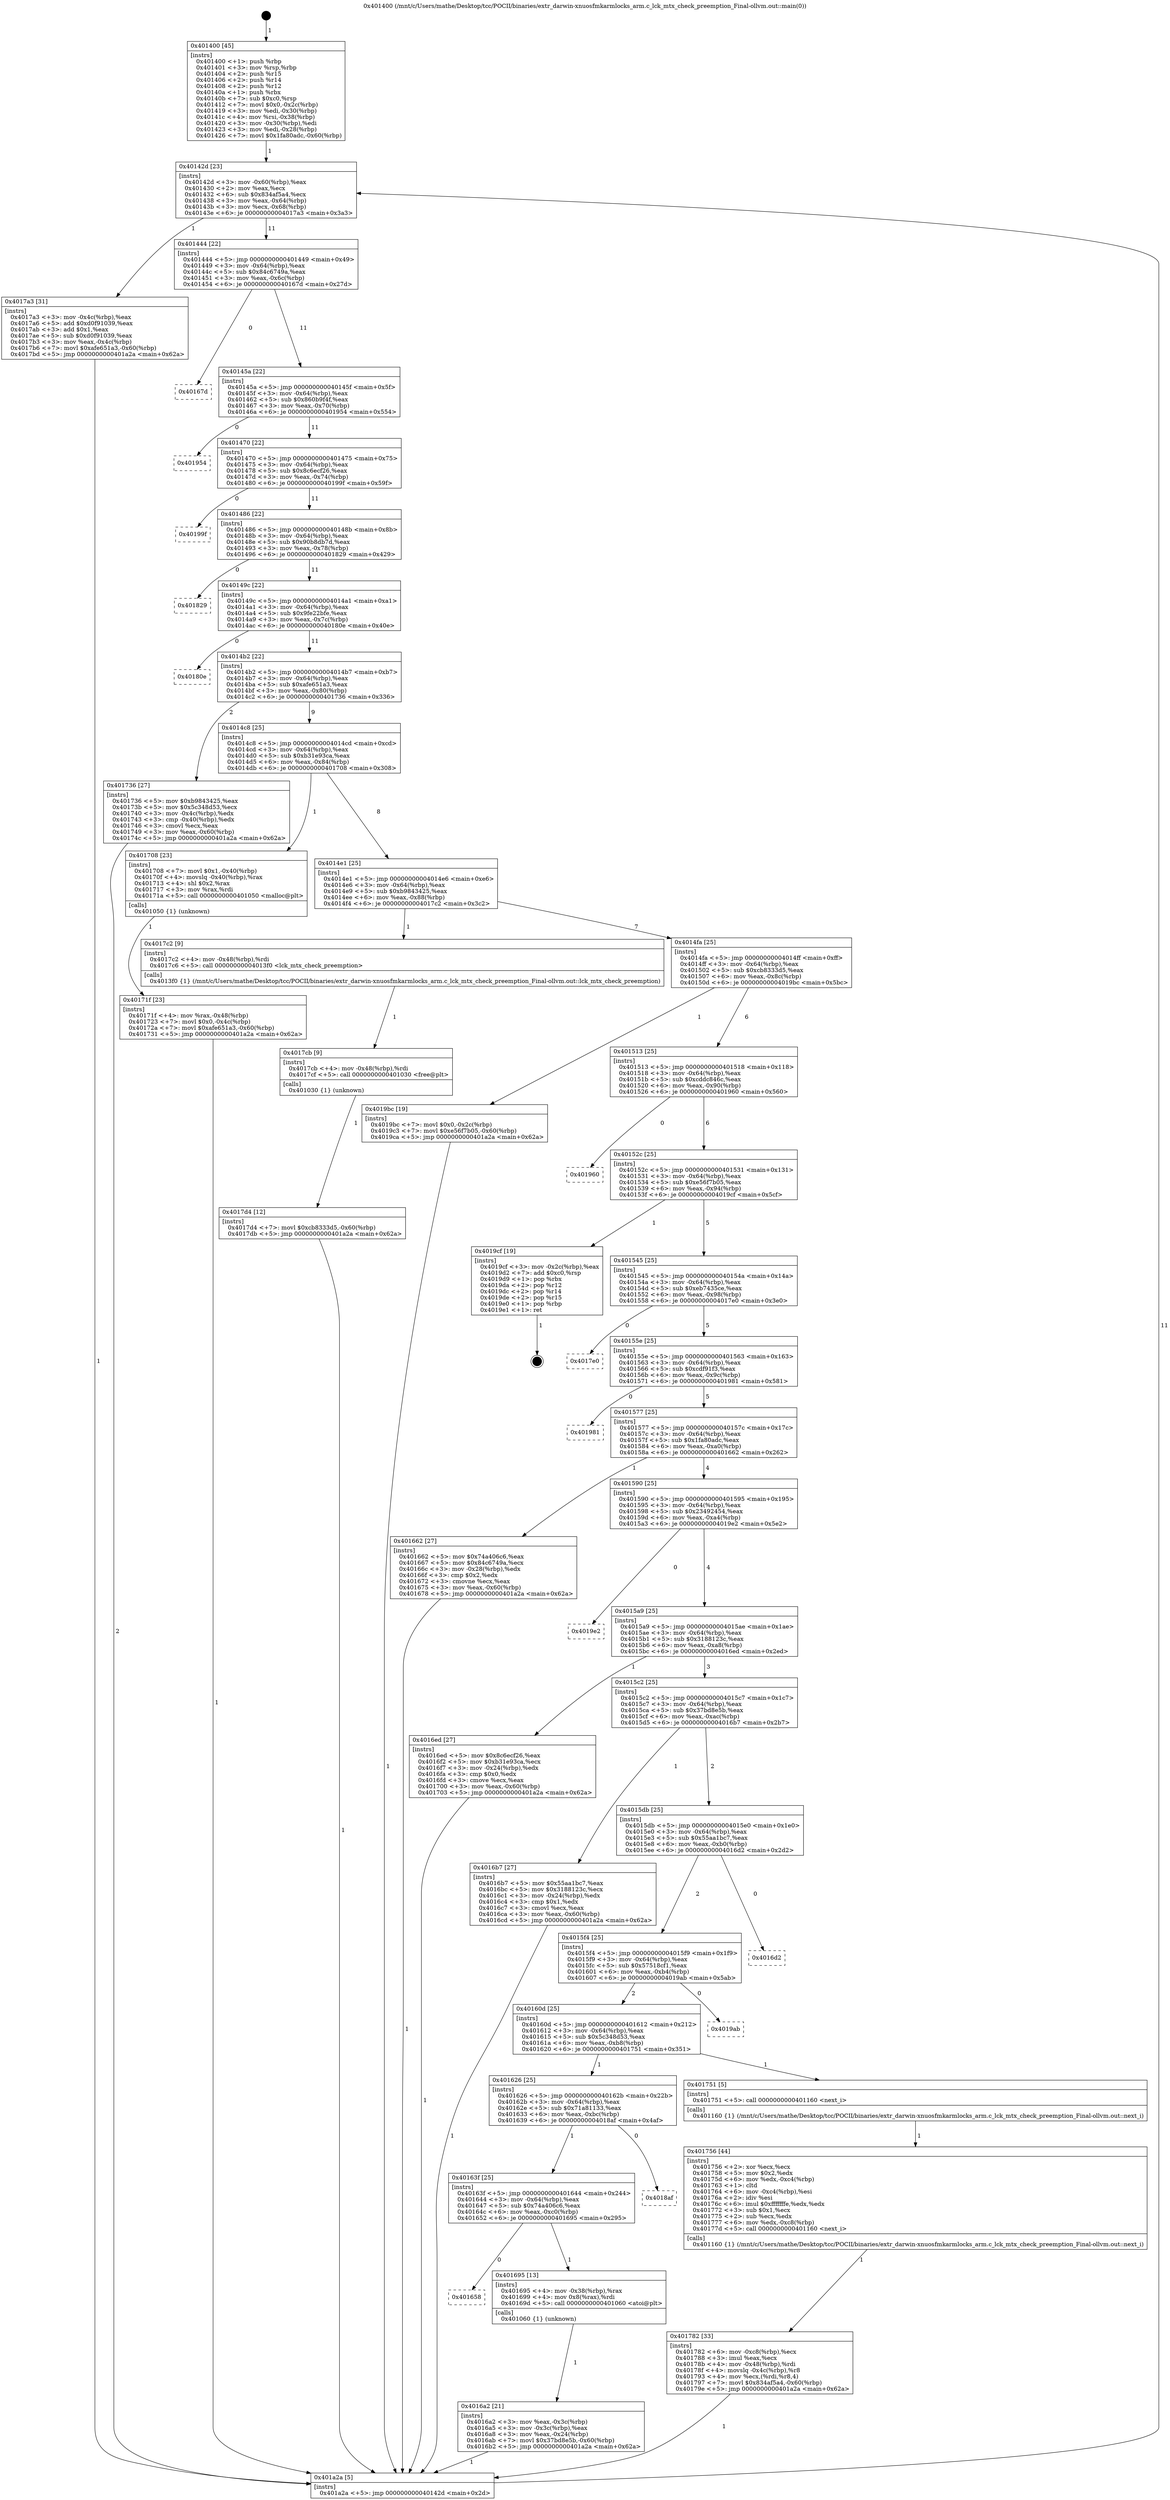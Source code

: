 digraph "0x401400" {
  label = "0x401400 (/mnt/c/Users/mathe/Desktop/tcc/POCII/binaries/extr_darwin-xnuosfmkarmlocks_arm.c_lck_mtx_check_preemption_Final-ollvm.out::main(0))"
  labelloc = "t"
  node[shape=record]

  Entry [label="",width=0.3,height=0.3,shape=circle,fillcolor=black,style=filled]
  "0x40142d" [label="{
     0x40142d [23]\l
     | [instrs]\l
     &nbsp;&nbsp;0x40142d \<+3\>: mov -0x60(%rbp),%eax\l
     &nbsp;&nbsp;0x401430 \<+2\>: mov %eax,%ecx\l
     &nbsp;&nbsp;0x401432 \<+6\>: sub $0x834af5a4,%ecx\l
     &nbsp;&nbsp;0x401438 \<+3\>: mov %eax,-0x64(%rbp)\l
     &nbsp;&nbsp;0x40143b \<+3\>: mov %ecx,-0x68(%rbp)\l
     &nbsp;&nbsp;0x40143e \<+6\>: je 00000000004017a3 \<main+0x3a3\>\l
  }"]
  "0x4017a3" [label="{
     0x4017a3 [31]\l
     | [instrs]\l
     &nbsp;&nbsp;0x4017a3 \<+3\>: mov -0x4c(%rbp),%eax\l
     &nbsp;&nbsp;0x4017a6 \<+5\>: add $0xd0f91039,%eax\l
     &nbsp;&nbsp;0x4017ab \<+3\>: add $0x1,%eax\l
     &nbsp;&nbsp;0x4017ae \<+5\>: sub $0xd0f91039,%eax\l
     &nbsp;&nbsp;0x4017b3 \<+3\>: mov %eax,-0x4c(%rbp)\l
     &nbsp;&nbsp;0x4017b6 \<+7\>: movl $0xafe651a3,-0x60(%rbp)\l
     &nbsp;&nbsp;0x4017bd \<+5\>: jmp 0000000000401a2a \<main+0x62a\>\l
  }"]
  "0x401444" [label="{
     0x401444 [22]\l
     | [instrs]\l
     &nbsp;&nbsp;0x401444 \<+5\>: jmp 0000000000401449 \<main+0x49\>\l
     &nbsp;&nbsp;0x401449 \<+3\>: mov -0x64(%rbp),%eax\l
     &nbsp;&nbsp;0x40144c \<+5\>: sub $0x84c6749a,%eax\l
     &nbsp;&nbsp;0x401451 \<+3\>: mov %eax,-0x6c(%rbp)\l
     &nbsp;&nbsp;0x401454 \<+6\>: je 000000000040167d \<main+0x27d\>\l
  }"]
  Exit [label="",width=0.3,height=0.3,shape=circle,fillcolor=black,style=filled,peripheries=2]
  "0x40167d" [label="{
     0x40167d\l
  }", style=dashed]
  "0x40145a" [label="{
     0x40145a [22]\l
     | [instrs]\l
     &nbsp;&nbsp;0x40145a \<+5\>: jmp 000000000040145f \<main+0x5f\>\l
     &nbsp;&nbsp;0x40145f \<+3\>: mov -0x64(%rbp),%eax\l
     &nbsp;&nbsp;0x401462 \<+5\>: sub $0x860b9f4f,%eax\l
     &nbsp;&nbsp;0x401467 \<+3\>: mov %eax,-0x70(%rbp)\l
     &nbsp;&nbsp;0x40146a \<+6\>: je 0000000000401954 \<main+0x554\>\l
  }"]
  "0x4017d4" [label="{
     0x4017d4 [12]\l
     | [instrs]\l
     &nbsp;&nbsp;0x4017d4 \<+7\>: movl $0xcb8333d5,-0x60(%rbp)\l
     &nbsp;&nbsp;0x4017db \<+5\>: jmp 0000000000401a2a \<main+0x62a\>\l
  }"]
  "0x401954" [label="{
     0x401954\l
  }", style=dashed]
  "0x401470" [label="{
     0x401470 [22]\l
     | [instrs]\l
     &nbsp;&nbsp;0x401470 \<+5\>: jmp 0000000000401475 \<main+0x75\>\l
     &nbsp;&nbsp;0x401475 \<+3\>: mov -0x64(%rbp),%eax\l
     &nbsp;&nbsp;0x401478 \<+5\>: sub $0x8c6ecf26,%eax\l
     &nbsp;&nbsp;0x40147d \<+3\>: mov %eax,-0x74(%rbp)\l
     &nbsp;&nbsp;0x401480 \<+6\>: je 000000000040199f \<main+0x59f\>\l
  }"]
  "0x4017cb" [label="{
     0x4017cb [9]\l
     | [instrs]\l
     &nbsp;&nbsp;0x4017cb \<+4\>: mov -0x48(%rbp),%rdi\l
     &nbsp;&nbsp;0x4017cf \<+5\>: call 0000000000401030 \<free@plt\>\l
     | [calls]\l
     &nbsp;&nbsp;0x401030 \{1\} (unknown)\l
  }"]
  "0x40199f" [label="{
     0x40199f\l
  }", style=dashed]
  "0x401486" [label="{
     0x401486 [22]\l
     | [instrs]\l
     &nbsp;&nbsp;0x401486 \<+5\>: jmp 000000000040148b \<main+0x8b\>\l
     &nbsp;&nbsp;0x40148b \<+3\>: mov -0x64(%rbp),%eax\l
     &nbsp;&nbsp;0x40148e \<+5\>: sub $0x90b8db7d,%eax\l
     &nbsp;&nbsp;0x401493 \<+3\>: mov %eax,-0x78(%rbp)\l
     &nbsp;&nbsp;0x401496 \<+6\>: je 0000000000401829 \<main+0x429\>\l
  }"]
  "0x401782" [label="{
     0x401782 [33]\l
     | [instrs]\l
     &nbsp;&nbsp;0x401782 \<+6\>: mov -0xc8(%rbp),%ecx\l
     &nbsp;&nbsp;0x401788 \<+3\>: imul %eax,%ecx\l
     &nbsp;&nbsp;0x40178b \<+4\>: mov -0x48(%rbp),%rdi\l
     &nbsp;&nbsp;0x40178f \<+4\>: movslq -0x4c(%rbp),%r8\l
     &nbsp;&nbsp;0x401793 \<+4\>: mov %ecx,(%rdi,%r8,4)\l
     &nbsp;&nbsp;0x401797 \<+7\>: movl $0x834af5a4,-0x60(%rbp)\l
     &nbsp;&nbsp;0x40179e \<+5\>: jmp 0000000000401a2a \<main+0x62a\>\l
  }"]
  "0x401829" [label="{
     0x401829\l
  }", style=dashed]
  "0x40149c" [label="{
     0x40149c [22]\l
     | [instrs]\l
     &nbsp;&nbsp;0x40149c \<+5\>: jmp 00000000004014a1 \<main+0xa1\>\l
     &nbsp;&nbsp;0x4014a1 \<+3\>: mov -0x64(%rbp),%eax\l
     &nbsp;&nbsp;0x4014a4 \<+5\>: sub $0x9fe22bfe,%eax\l
     &nbsp;&nbsp;0x4014a9 \<+3\>: mov %eax,-0x7c(%rbp)\l
     &nbsp;&nbsp;0x4014ac \<+6\>: je 000000000040180e \<main+0x40e\>\l
  }"]
  "0x401756" [label="{
     0x401756 [44]\l
     | [instrs]\l
     &nbsp;&nbsp;0x401756 \<+2\>: xor %ecx,%ecx\l
     &nbsp;&nbsp;0x401758 \<+5\>: mov $0x2,%edx\l
     &nbsp;&nbsp;0x40175d \<+6\>: mov %edx,-0xc4(%rbp)\l
     &nbsp;&nbsp;0x401763 \<+1\>: cltd\l
     &nbsp;&nbsp;0x401764 \<+6\>: mov -0xc4(%rbp),%esi\l
     &nbsp;&nbsp;0x40176a \<+2\>: idiv %esi\l
     &nbsp;&nbsp;0x40176c \<+6\>: imul $0xfffffffe,%edx,%edx\l
     &nbsp;&nbsp;0x401772 \<+3\>: sub $0x1,%ecx\l
     &nbsp;&nbsp;0x401775 \<+2\>: sub %ecx,%edx\l
     &nbsp;&nbsp;0x401777 \<+6\>: mov %edx,-0xc8(%rbp)\l
     &nbsp;&nbsp;0x40177d \<+5\>: call 0000000000401160 \<next_i\>\l
     | [calls]\l
     &nbsp;&nbsp;0x401160 \{1\} (/mnt/c/Users/mathe/Desktop/tcc/POCII/binaries/extr_darwin-xnuosfmkarmlocks_arm.c_lck_mtx_check_preemption_Final-ollvm.out::next_i)\l
  }"]
  "0x40180e" [label="{
     0x40180e\l
  }", style=dashed]
  "0x4014b2" [label="{
     0x4014b2 [22]\l
     | [instrs]\l
     &nbsp;&nbsp;0x4014b2 \<+5\>: jmp 00000000004014b7 \<main+0xb7\>\l
     &nbsp;&nbsp;0x4014b7 \<+3\>: mov -0x64(%rbp),%eax\l
     &nbsp;&nbsp;0x4014ba \<+5\>: sub $0xafe651a3,%eax\l
     &nbsp;&nbsp;0x4014bf \<+3\>: mov %eax,-0x80(%rbp)\l
     &nbsp;&nbsp;0x4014c2 \<+6\>: je 0000000000401736 \<main+0x336\>\l
  }"]
  "0x40171f" [label="{
     0x40171f [23]\l
     | [instrs]\l
     &nbsp;&nbsp;0x40171f \<+4\>: mov %rax,-0x48(%rbp)\l
     &nbsp;&nbsp;0x401723 \<+7\>: movl $0x0,-0x4c(%rbp)\l
     &nbsp;&nbsp;0x40172a \<+7\>: movl $0xafe651a3,-0x60(%rbp)\l
     &nbsp;&nbsp;0x401731 \<+5\>: jmp 0000000000401a2a \<main+0x62a\>\l
  }"]
  "0x401736" [label="{
     0x401736 [27]\l
     | [instrs]\l
     &nbsp;&nbsp;0x401736 \<+5\>: mov $0xb9843425,%eax\l
     &nbsp;&nbsp;0x40173b \<+5\>: mov $0x5c348d53,%ecx\l
     &nbsp;&nbsp;0x401740 \<+3\>: mov -0x4c(%rbp),%edx\l
     &nbsp;&nbsp;0x401743 \<+3\>: cmp -0x40(%rbp),%edx\l
     &nbsp;&nbsp;0x401746 \<+3\>: cmovl %ecx,%eax\l
     &nbsp;&nbsp;0x401749 \<+3\>: mov %eax,-0x60(%rbp)\l
     &nbsp;&nbsp;0x40174c \<+5\>: jmp 0000000000401a2a \<main+0x62a\>\l
  }"]
  "0x4014c8" [label="{
     0x4014c8 [25]\l
     | [instrs]\l
     &nbsp;&nbsp;0x4014c8 \<+5\>: jmp 00000000004014cd \<main+0xcd\>\l
     &nbsp;&nbsp;0x4014cd \<+3\>: mov -0x64(%rbp),%eax\l
     &nbsp;&nbsp;0x4014d0 \<+5\>: sub $0xb31e93ca,%eax\l
     &nbsp;&nbsp;0x4014d5 \<+6\>: mov %eax,-0x84(%rbp)\l
     &nbsp;&nbsp;0x4014db \<+6\>: je 0000000000401708 \<main+0x308\>\l
  }"]
  "0x4016a2" [label="{
     0x4016a2 [21]\l
     | [instrs]\l
     &nbsp;&nbsp;0x4016a2 \<+3\>: mov %eax,-0x3c(%rbp)\l
     &nbsp;&nbsp;0x4016a5 \<+3\>: mov -0x3c(%rbp),%eax\l
     &nbsp;&nbsp;0x4016a8 \<+3\>: mov %eax,-0x24(%rbp)\l
     &nbsp;&nbsp;0x4016ab \<+7\>: movl $0x37bd8e5b,-0x60(%rbp)\l
     &nbsp;&nbsp;0x4016b2 \<+5\>: jmp 0000000000401a2a \<main+0x62a\>\l
  }"]
  "0x401708" [label="{
     0x401708 [23]\l
     | [instrs]\l
     &nbsp;&nbsp;0x401708 \<+7\>: movl $0x1,-0x40(%rbp)\l
     &nbsp;&nbsp;0x40170f \<+4\>: movslq -0x40(%rbp),%rax\l
     &nbsp;&nbsp;0x401713 \<+4\>: shl $0x2,%rax\l
     &nbsp;&nbsp;0x401717 \<+3\>: mov %rax,%rdi\l
     &nbsp;&nbsp;0x40171a \<+5\>: call 0000000000401050 \<malloc@plt\>\l
     | [calls]\l
     &nbsp;&nbsp;0x401050 \{1\} (unknown)\l
  }"]
  "0x4014e1" [label="{
     0x4014e1 [25]\l
     | [instrs]\l
     &nbsp;&nbsp;0x4014e1 \<+5\>: jmp 00000000004014e6 \<main+0xe6\>\l
     &nbsp;&nbsp;0x4014e6 \<+3\>: mov -0x64(%rbp),%eax\l
     &nbsp;&nbsp;0x4014e9 \<+5\>: sub $0xb9843425,%eax\l
     &nbsp;&nbsp;0x4014ee \<+6\>: mov %eax,-0x88(%rbp)\l
     &nbsp;&nbsp;0x4014f4 \<+6\>: je 00000000004017c2 \<main+0x3c2\>\l
  }"]
  "0x401658" [label="{
     0x401658\l
  }", style=dashed]
  "0x4017c2" [label="{
     0x4017c2 [9]\l
     | [instrs]\l
     &nbsp;&nbsp;0x4017c2 \<+4\>: mov -0x48(%rbp),%rdi\l
     &nbsp;&nbsp;0x4017c6 \<+5\>: call 00000000004013f0 \<lck_mtx_check_preemption\>\l
     | [calls]\l
     &nbsp;&nbsp;0x4013f0 \{1\} (/mnt/c/Users/mathe/Desktop/tcc/POCII/binaries/extr_darwin-xnuosfmkarmlocks_arm.c_lck_mtx_check_preemption_Final-ollvm.out::lck_mtx_check_preemption)\l
  }"]
  "0x4014fa" [label="{
     0x4014fa [25]\l
     | [instrs]\l
     &nbsp;&nbsp;0x4014fa \<+5\>: jmp 00000000004014ff \<main+0xff\>\l
     &nbsp;&nbsp;0x4014ff \<+3\>: mov -0x64(%rbp),%eax\l
     &nbsp;&nbsp;0x401502 \<+5\>: sub $0xcb8333d5,%eax\l
     &nbsp;&nbsp;0x401507 \<+6\>: mov %eax,-0x8c(%rbp)\l
     &nbsp;&nbsp;0x40150d \<+6\>: je 00000000004019bc \<main+0x5bc\>\l
  }"]
  "0x401695" [label="{
     0x401695 [13]\l
     | [instrs]\l
     &nbsp;&nbsp;0x401695 \<+4\>: mov -0x38(%rbp),%rax\l
     &nbsp;&nbsp;0x401699 \<+4\>: mov 0x8(%rax),%rdi\l
     &nbsp;&nbsp;0x40169d \<+5\>: call 0000000000401060 \<atoi@plt\>\l
     | [calls]\l
     &nbsp;&nbsp;0x401060 \{1\} (unknown)\l
  }"]
  "0x4019bc" [label="{
     0x4019bc [19]\l
     | [instrs]\l
     &nbsp;&nbsp;0x4019bc \<+7\>: movl $0x0,-0x2c(%rbp)\l
     &nbsp;&nbsp;0x4019c3 \<+7\>: movl $0xe56f7b05,-0x60(%rbp)\l
     &nbsp;&nbsp;0x4019ca \<+5\>: jmp 0000000000401a2a \<main+0x62a\>\l
  }"]
  "0x401513" [label="{
     0x401513 [25]\l
     | [instrs]\l
     &nbsp;&nbsp;0x401513 \<+5\>: jmp 0000000000401518 \<main+0x118\>\l
     &nbsp;&nbsp;0x401518 \<+3\>: mov -0x64(%rbp),%eax\l
     &nbsp;&nbsp;0x40151b \<+5\>: sub $0xcddc846c,%eax\l
     &nbsp;&nbsp;0x401520 \<+6\>: mov %eax,-0x90(%rbp)\l
     &nbsp;&nbsp;0x401526 \<+6\>: je 0000000000401960 \<main+0x560\>\l
  }"]
  "0x40163f" [label="{
     0x40163f [25]\l
     | [instrs]\l
     &nbsp;&nbsp;0x40163f \<+5\>: jmp 0000000000401644 \<main+0x244\>\l
     &nbsp;&nbsp;0x401644 \<+3\>: mov -0x64(%rbp),%eax\l
     &nbsp;&nbsp;0x401647 \<+5\>: sub $0x74a406c6,%eax\l
     &nbsp;&nbsp;0x40164c \<+6\>: mov %eax,-0xc0(%rbp)\l
     &nbsp;&nbsp;0x401652 \<+6\>: je 0000000000401695 \<main+0x295\>\l
  }"]
  "0x401960" [label="{
     0x401960\l
  }", style=dashed]
  "0x40152c" [label="{
     0x40152c [25]\l
     | [instrs]\l
     &nbsp;&nbsp;0x40152c \<+5\>: jmp 0000000000401531 \<main+0x131\>\l
     &nbsp;&nbsp;0x401531 \<+3\>: mov -0x64(%rbp),%eax\l
     &nbsp;&nbsp;0x401534 \<+5\>: sub $0xe56f7b05,%eax\l
     &nbsp;&nbsp;0x401539 \<+6\>: mov %eax,-0x94(%rbp)\l
     &nbsp;&nbsp;0x40153f \<+6\>: je 00000000004019cf \<main+0x5cf\>\l
  }"]
  "0x4018af" [label="{
     0x4018af\l
  }", style=dashed]
  "0x4019cf" [label="{
     0x4019cf [19]\l
     | [instrs]\l
     &nbsp;&nbsp;0x4019cf \<+3\>: mov -0x2c(%rbp),%eax\l
     &nbsp;&nbsp;0x4019d2 \<+7\>: add $0xc0,%rsp\l
     &nbsp;&nbsp;0x4019d9 \<+1\>: pop %rbx\l
     &nbsp;&nbsp;0x4019da \<+2\>: pop %r12\l
     &nbsp;&nbsp;0x4019dc \<+2\>: pop %r14\l
     &nbsp;&nbsp;0x4019de \<+2\>: pop %r15\l
     &nbsp;&nbsp;0x4019e0 \<+1\>: pop %rbp\l
     &nbsp;&nbsp;0x4019e1 \<+1\>: ret\l
  }"]
  "0x401545" [label="{
     0x401545 [25]\l
     | [instrs]\l
     &nbsp;&nbsp;0x401545 \<+5\>: jmp 000000000040154a \<main+0x14a\>\l
     &nbsp;&nbsp;0x40154a \<+3\>: mov -0x64(%rbp),%eax\l
     &nbsp;&nbsp;0x40154d \<+5\>: sub $0xeb7435ce,%eax\l
     &nbsp;&nbsp;0x401552 \<+6\>: mov %eax,-0x98(%rbp)\l
     &nbsp;&nbsp;0x401558 \<+6\>: je 00000000004017e0 \<main+0x3e0\>\l
  }"]
  "0x401626" [label="{
     0x401626 [25]\l
     | [instrs]\l
     &nbsp;&nbsp;0x401626 \<+5\>: jmp 000000000040162b \<main+0x22b\>\l
     &nbsp;&nbsp;0x40162b \<+3\>: mov -0x64(%rbp),%eax\l
     &nbsp;&nbsp;0x40162e \<+5\>: sub $0x71a81133,%eax\l
     &nbsp;&nbsp;0x401633 \<+6\>: mov %eax,-0xbc(%rbp)\l
     &nbsp;&nbsp;0x401639 \<+6\>: je 00000000004018af \<main+0x4af\>\l
  }"]
  "0x4017e0" [label="{
     0x4017e0\l
  }", style=dashed]
  "0x40155e" [label="{
     0x40155e [25]\l
     | [instrs]\l
     &nbsp;&nbsp;0x40155e \<+5\>: jmp 0000000000401563 \<main+0x163\>\l
     &nbsp;&nbsp;0x401563 \<+3\>: mov -0x64(%rbp),%eax\l
     &nbsp;&nbsp;0x401566 \<+5\>: sub $0xcdf91f3,%eax\l
     &nbsp;&nbsp;0x40156b \<+6\>: mov %eax,-0x9c(%rbp)\l
     &nbsp;&nbsp;0x401571 \<+6\>: je 0000000000401981 \<main+0x581\>\l
  }"]
  "0x401751" [label="{
     0x401751 [5]\l
     | [instrs]\l
     &nbsp;&nbsp;0x401751 \<+5\>: call 0000000000401160 \<next_i\>\l
     | [calls]\l
     &nbsp;&nbsp;0x401160 \{1\} (/mnt/c/Users/mathe/Desktop/tcc/POCII/binaries/extr_darwin-xnuosfmkarmlocks_arm.c_lck_mtx_check_preemption_Final-ollvm.out::next_i)\l
  }"]
  "0x401981" [label="{
     0x401981\l
  }", style=dashed]
  "0x401577" [label="{
     0x401577 [25]\l
     | [instrs]\l
     &nbsp;&nbsp;0x401577 \<+5\>: jmp 000000000040157c \<main+0x17c\>\l
     &nbsp;&nbsp;0x40157c \<+3\>: mov -0x64(%rbp),%eax\l
     &nbsp;&nbsp;0x40157f \<+5\>: sub $0x1fa80adc,%eax\l
     &nbsp;&nbsp;0x401584 \<+6\>: mov %eax,-0xa0(%rbp)\l
     &nbsp;&nbsp;0x40158a \<+6\>: je 0000000000401662 \<main+0x262\>\l
  }"]
  "0x40160d" [label="{
     0x40160d [25]\l
     | [instrs]\l
     &nbsp;&nbsp;0x40160d \<+5\>: jmp 0000000000401612 \<main+0x212\>\l
     &nbsp;&nbsp;0x401612 \<+3\>: mov -0x64(%rbp),%eax\l
     &nbsp;&nbsp;0x401615 \<+5\>: sub $0x5c348d53,%eax\l
     &nbsp;&nbsp;0x40161a \<+6\>: mov %eax,-0xb8(%rbp)\l
     &nbsp;&nbsp;0x401620 \<+6\>: je 0000000000401751 \<main+0x351\>\l
  }"]
  "0x401662" [label="{
     0x401662 [27]\l
     | [instrs]\l
     &nbsp;&nbsp;0x401662 \<+5\>: mov $0x74a406c6,%eax\l
     &nbsp;&nbsp;0x401667 \<+5\>: mov $0x84c6749a,%ecx\l
     &nbsp;&nbsp;0x40166c \<+3\>: mov -0x28(%rbp),%edx\l
     &nbsp;&nbsp;0x40166f \<+3\>: cmp $0x2,%edx\l
     &nbsp;&nbsp;0x401672 \<+3\>: cmovne %ecx,%eax\l
     &nbsp;&nbsp;0x401675 \<+3\>: mov %eax,-0x60(%rbp)\l
     &nbsp;&nbsp;0x401678 \<+5\>: jmp 0000000000401a2a \<main+0x62a\>\l
  }"]
  "0x401590" [label="{
     0x401590 [25]\l
     | [instrs]\l
     &nbsp;&nbsp;0x401590 \<+5\>: jmp 0000000000401595 \<main+0x195\>\l
     &nbsp;&nbsp;0x401595 \<+3\>: mov -0x64(%rbp),%eax\l
     &nbsp;&nbsp;0x401598 \<+5\>: sub $0x23492454,%eax\l
     &nbsp;&nbsp;0x40159d \<+6\>: mov %eax,-0xa4(%rbp)\l
     &nbsp;&nbsp;0x4015a3 \<+6\>: je 00000000004019e2 \<main+0x5e2\>\l
  }"]
  "0x401a2a" [label="{
     0x401a2a [5]\l
     | [instrs]\l
     &nbsp;&nbsp;0x401a2a \<+5\>: jmp 000000000040142d \<main+0x2d\>\l
  }"]
  "0x401400" [label="{
     0x401400 [45]\l
     | [instrs]\l
     &nbsp;&nbsp;0x401400 \<+1\>: push %rbp\l
     &nbsp;&nbsp;0x401401 \<+3\>: mov %rsp,%rbp\l
     &nbsp;&nbsp;0x401404 \<+2\>: push %r15\l
     &nbsp;&nbsp;0x401406 \<+2\>: push %r14\l
     &nbsp;&nbsp;0x401408 \<+2\>: push %r12\l
     &nbsp;&nbsp;0x40140a \<+1\>: push %rbx\l
     &nbsp;&nbsp;0x40140b \<+7\>: sub $0xc0,%rsp\l
     &nbsp;&nbsp;0x401412 \<+7\>: movl $0x0,-0x2c(%rbp)\l
     &nbsp;&nbsp;0x401419 \<+3\>: mov %edi,-0x30(%rbp)\l
     &nbsp;&nbsp;0x40141c \<+4\>: mov %rsi,-0x38(%rbp)\l
     &nbsp;&nbsp;0x401420 \<+3\>: mov -0x30(%rbp),%edi\l
     &nbsp;&nbsp;0x401423 \<+3\>: mov %edi,-0x28(%rbp)\l
     &nbsp;&nbsp;0x401426 \<+7\>: movl $0x1fa80adc,-0x60(%rbp)\l
  }"]
  "0x4019ab" [label="{
     0x4019ab\l
  }", style=dashed]
  "0x4019e2" [label="{
     0x4019e2\l
  }", style=dashed]
  "0x4015a9" [label="{
     0x4015a9 [25]\l
     | [instrs]\l
     &nbsp;&nbsp;0x4015a9 \<+5\>: jmp 00000000004015ae \<main+0x1ae\>\l
     &nbsp;&nbsp;0x4015ae \<+3\>: mov -0x64(%rbp),%eax\l
     &nbsp;&nbsp;0x4015b1 \<+5\>: sub $0x3188123c,%eax\l
     &nbsp;&nbsp;0x4015b6 \<+6\>: mov %eax,-0xa8(%rbp)\l
     &nbsp;&nbsp;0x4015bc \<+6\>: je 00000000004016ed \<main+0x2ed\>\l
  }"]
  "0x4015f4" [label="{
     0x4015f4 [25]\l
     | [instrs]\l
     &nbsp;&nbsp;0x4015f4 \<+5\>: jmp 00000000004015f9 \<main+0x1f9\>\l
     &nbsp;&nbsp;0x4015f9 \<+3\>: mov -0x64(%rbp),%eax\l
     &nbsp;&nbsp;0x4015fc \<+5\>: sub $0x57518cf1,%eax\l
     &nbsp;&nbsp;0x401601 \<+6\>: mov %eax,-0xb4(%rbp)\l
     &nbsp;&nbsp;0x401607 \<+6\>: je 00000000004019ab \<main+0x5ab\>\l
  }"]
  "0x4016ed" [label="{
     0x4016ed [27]\l
     | [instrs]\l
     &nbsp;&nbsp;0x4016ed \<+5\>: mov $0x8c6ecf26,%eax\l
     &nbsp;&nbsp;0x4016f2 \<+5\>: mov $0xb31e93ca,%ecx\l
     &nbsp;&nbsp;0x4016f7 \<+3\>: mov -0x24(%rbp),%edx\l
     &nbsp;&nbsp;0x4016fa \<+3\>: cmp $0x0,%edx\l
     &nbsp;&nbsp;0x4016fd \<+3\>: cmove %ecx,%eax\l
     &nbsp;&nbsp;0x401700 \<+3\>: mov %eax,-0x60(%rbp)\l
     &nbsp;&nbsp;0x401703 \<+5\>: jmp 0000000000401a2a \<main+0x62a\>\l
  }"]
  "0x4015c2" [label="{
     0x4015c2 [25]\l
     | [instrs]\l
     &nbsp;&nbsp;0x4015c2 \<+5\>: jmp 00000000004015c7 \<main+0x1c7\>\l
     &nbsp;&nbsp;0x4015c7 \<+3\>: mov -0x64(%rbp),%eax\l
     &nbsp;&nbsp;0x4015ca \<+5\>: sub $0x37bd8e5b,%eax\l
     &nbsp;&nbsp;0x4015cf \<+6\>: mov %eax,-0xac(%rbp)\l
     &nbsp;&nbsp;0x4015d5 \<+6\>: je 00000000004016b7 \<main+0x2b7\>\l
  }"]
  "0x4016d2" [label="{
     0x4016d2\l
  }", style=dashed]
  "0x4016b7" [label="{
     0x4016b7 [27]\l
     | [instrs]\l
     &nbsp;&nbsp;0x4016b7 \<+5\>: mov $0x55aa1bc7,%eax\l
     &nbsp;&nbsp;0x4016bc \<+5\>: mov $0x3188123c,%ecx\l
     &nbsp;&nbsp;0x4016c1 \<+3\>: mov -0x24(%rbp),%edx\l
     &nbsp;&nbsp;0x4016c4 \<+3\>: cmp $0x1,%edx\l
     &nbsp;&nbsp;0x4016c7 \<+3\>: cmovl %ecx,%eax\l
     &nbsp;&nbsp;0x4016ca \<+3\>: mov %eax,-0x60(%rbp)\l
     &nbsp;&nbsp;0x4016cd \<+5\>: jmp 0000000000401a2a \<main+0x62a\>\l
  }"]
  "0x4015db" [label="{
     0x4015db [25]\l
     | [instrs]\l
     &nbsp;&nbsp;0x4015db \<+5\>: jmp 00000000004015e0 \<main+0x1e0\>\l
     &nbsp;&nbsp;0x4015e0 \<+3\>: mov -0x64(%rbp),%eax\l
     &nbsp;&nbsp;0x4015e3 \<+5\>: sub $0x55aa1bc7,%eax\l
     &nbsp;&nbsp;0x4015e8 \<+6\>: mov %eax,-0xb0(%rbp)\l
     &nbsp;&nbsp;0x4015ee \<+6\>: je 00000000004016d2 \<main+0x2d2\>\l
  }"]
  Entry -> "0x401400" [label=" 1"]
  "0x40142d" -> "0x4017a3" [label=" 1"]
  "0x40142d" -> "0x401444" [label=" 11"]
  "0x4019cf" -> Exit [label=" 1"]
  "0x401444" -> "0x40167d" [label=" 0"]
  "0x401444" -> "0x40145a" [label=" 11"]
  "0x4019bc" -> "0x401a2a" [label=" 1"]
  "0x40145a" -> "0x401954" [label=" 0"]
  "0x40145a" -> "0x401470" [label=" 11"]
  "0x4017d4" -> "0x401a2a" [label=" 1"]
  "0x401470" -> "0x40199f" [label=" 0"]
  "0x401470" -> "0x401486" [label=" 11"]
  "0x4017cb" -> "0x4017d4" [label=" 1"]
  "0x401486" -> "0x401829" [label=" 0"]
  "0x401486" -> "0x40149c" [label=" 11"]
  "0x4017c2" -> "0x4017cb" [label=" 1"]
  "0x40149c" -> "0x40180e" [label=" 0"]
  "0x40149c" -> "0x4014b2" [label=" 11"]
  "0x4017a3" -> "0x401a2a" [label=" 1"]
  "0x4014b2" -> "0x401736" [label=" 2"]
  "0x4014b2" -> "0x4014c8" [label=" 9"]
  "0x401782" -> "0x401a2a" [label=" 1"]
  "0x4014c8" -> "0x401708" [label=" 1"]
  "0x4014c8" -> "0x4014e1" [label=" 8"]
  "0x401756" -> "0x401782" [label=" 1"]
  "0x4014e1" -> "0x4017c2" [label=" 1"]
  "0x4014e1" -> "0x4014fa" [label=" 7"]
  "0x401751" -> "0x401756" [label=" 1"]
  "0x4014fa" -> "0x4019bc" [label=" 1"]
  "0x4014fa" -> "0x401513" [label=" 6"]
  "0x401736" -> "0x401a2a" [label=" 2"]
  "0x401513" -> "0x401960" [label=" 0"]
  "0x401513" -> "0x40152c" [label=" 6"]
  "0x401708" -> "0x40171f" [label=" 1"]
  "0x40152c" -> "0x4019cf" [label=" 1"]
  "0x40152c" -> "0x401545" [label=" 5"]
  "0x4016ed" -> "0x401a2a" [label=" 1"]
  "0x401545" -> "0x4017e0" [label=" 0"]
  "0x401545" -> "0x40155e" [label=" 5"]
  "0x4016a2" -> "0x401a2a" [label=" 1"]
  "0x40155e" -> "0x401981" [label=" 0"]
  "0x40155e" -> "0x401577" [label=" 5"]
  "0x401695" -> "0x4016a2" [label=" 1"]
  "0x401577" -> "0x401662" [label=" 1"]
  "0x401577" -> "0x401590" [label=" 4"]
  "0x401662" -> "0x401a2a" [label=" 1"]
  "0x401400" -> "0x40142d" [label=" 1"]
  "0x401a2a" -> "0x40142d" [label=" 11"]
  "0x40163f" -> "0x401695" [label=" 1"]
  "0x401590" -> "0x4019e2" [label=" 0"]
  "0x401590" -> "0x4015a9" [label=" 4"]
  "0x40171f" -> "0x401a2a" [label=" 1"]
  "0x4015a9" -> "0x4016ed" [label=" 1"]
  "0x4015a9" -> "0x4015c2" [label=" 3"]
  "0x401626" -> "0x4018af" [label=" 0"]
  "0x4015c2" -> "0x4016b7" [label=" 1"]
  "0x4015c2" -> "0x4015db" [label=" 2"]
  "0x4016b7" -> "0x401a2a" [label=" 1"]
  "0x4015db" -> "0x4016d2" [label=" 0"]
  "0x4015db" -> "0x4015f4" [label=" 2"]
  "0x401626" -> "0x40163f" [label=" 1"]
  "0x4015f4" -> "0x4019ab" [label=" 0"]
  "0x4015f4" -> "0x40160d" [label=" 2"]
  "0x40163f" -> "0x401658" [label=" 0"]
  "0x40160d" -> "0x401751" [label=" 1"]
  "0x40160d" -> "0x401626" [label=" 1"]
}
